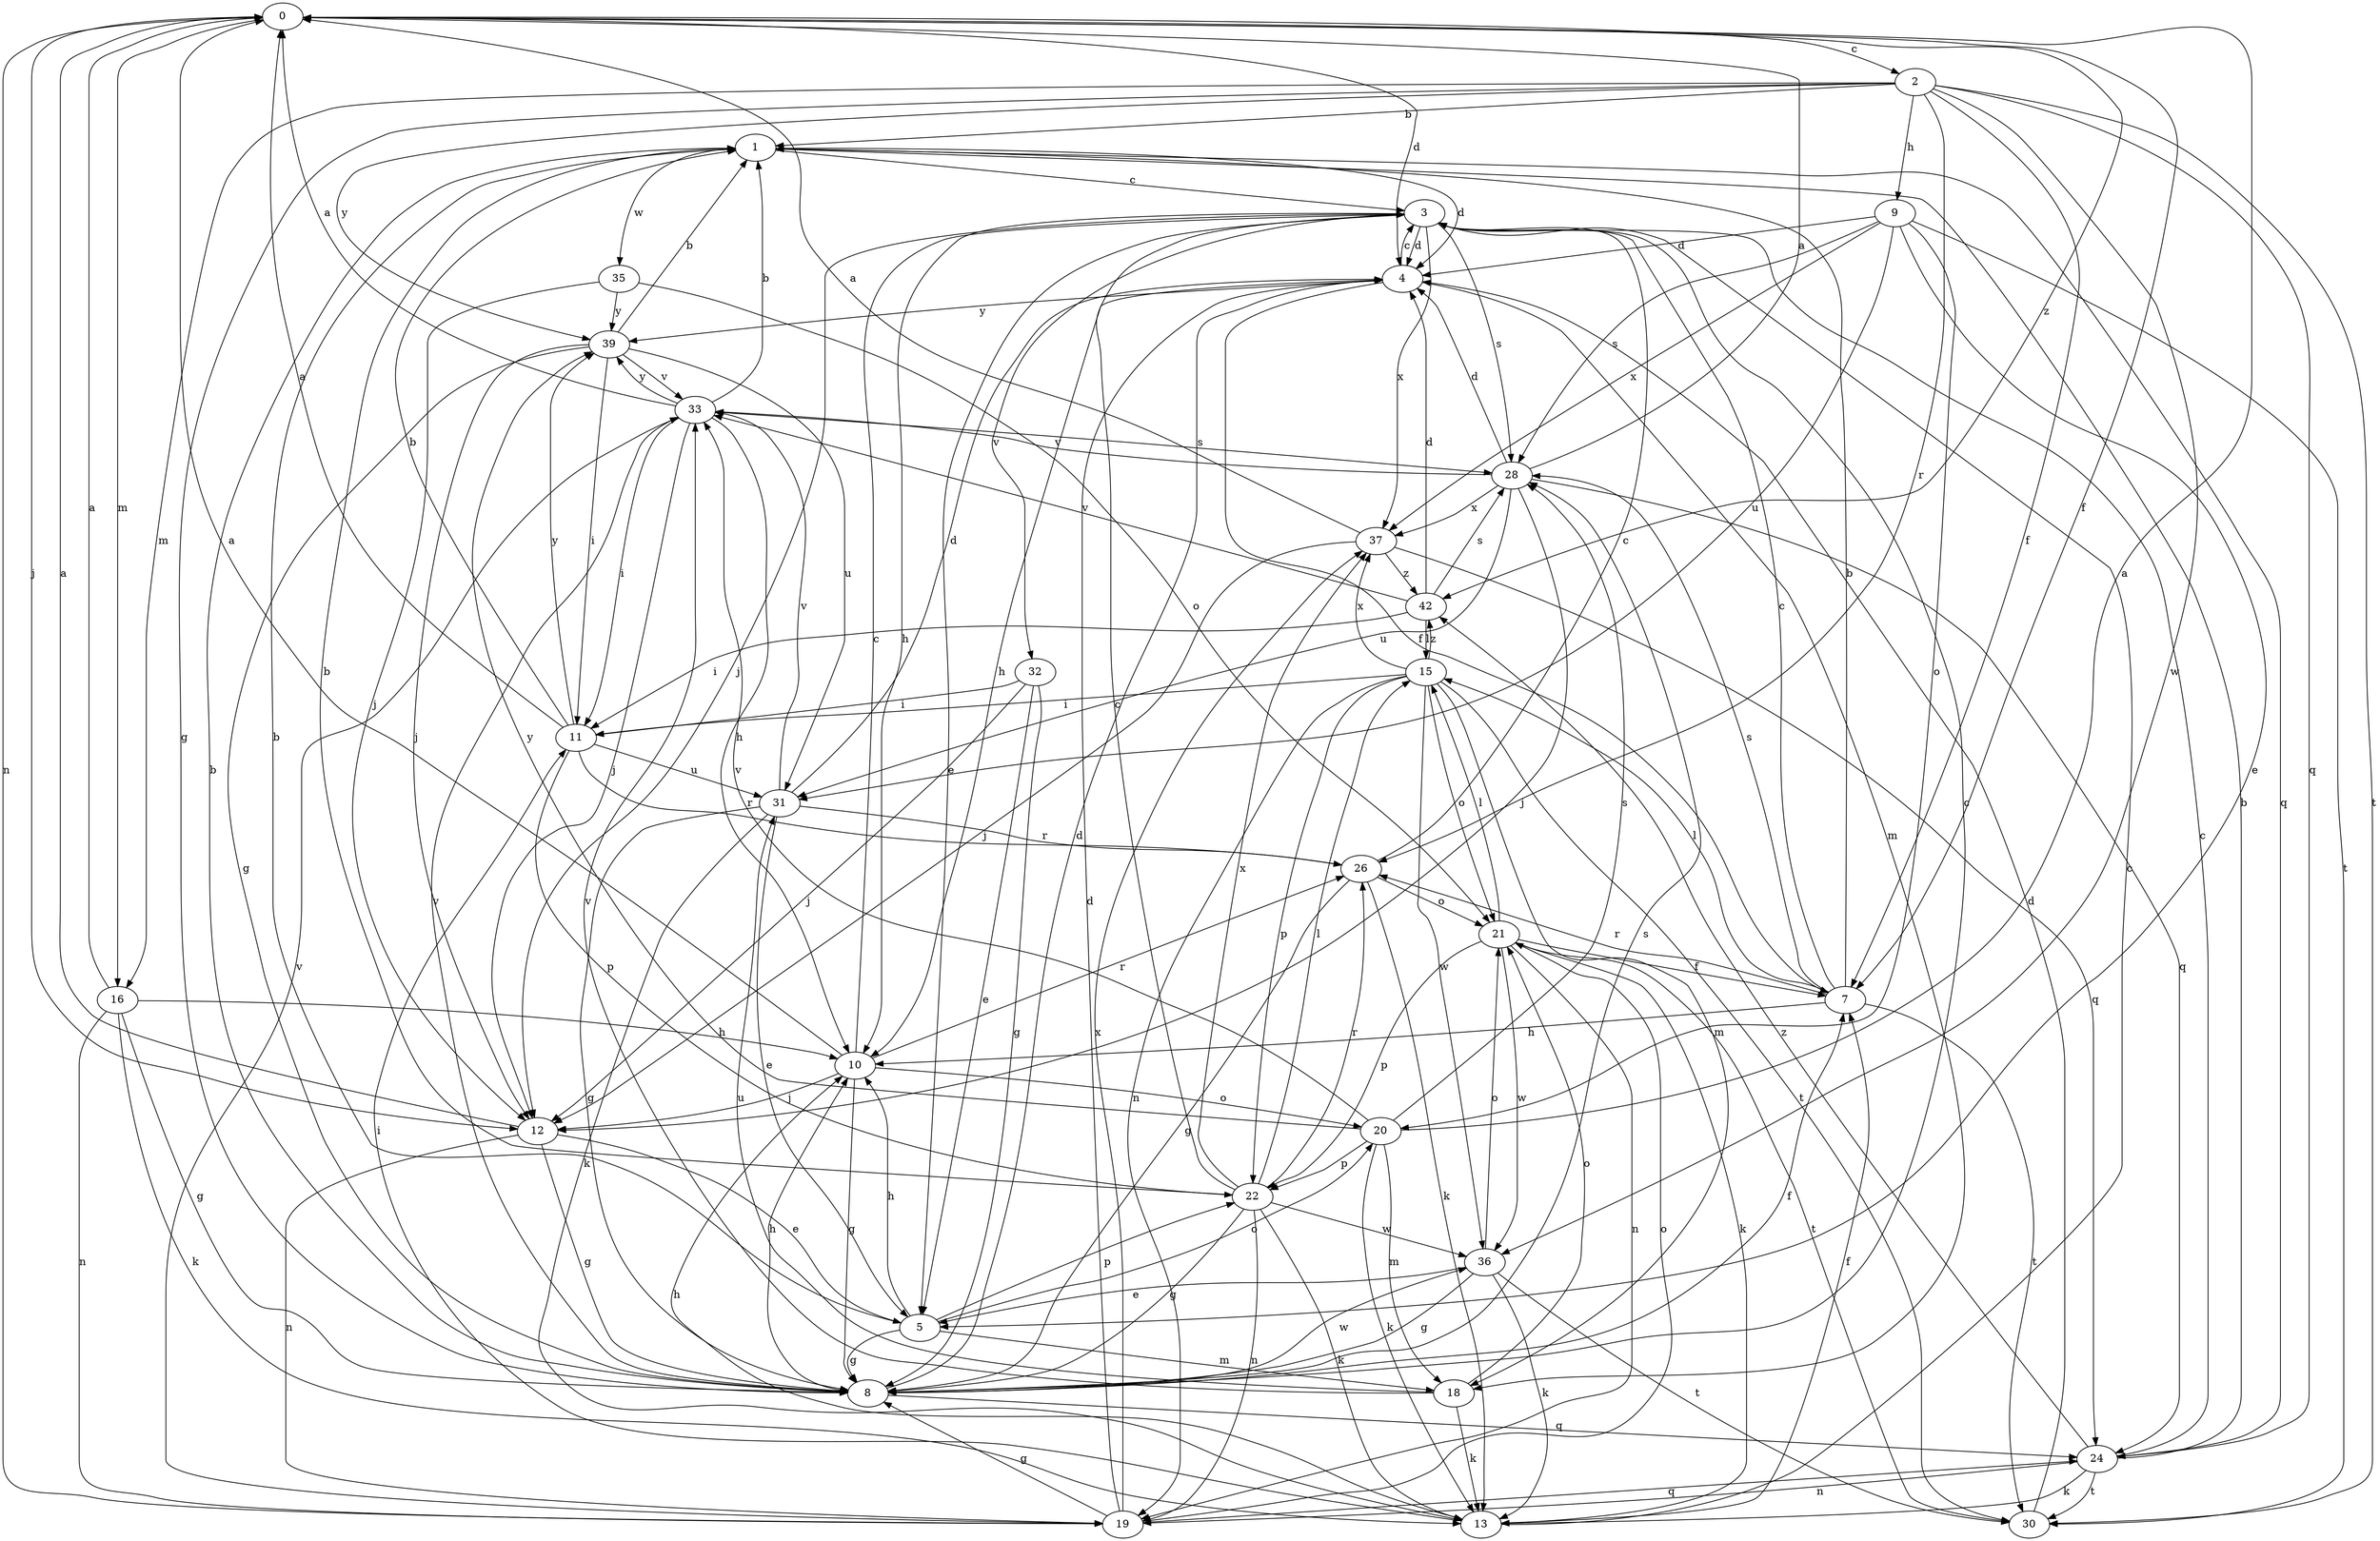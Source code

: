 strict digraph  {
0;
1;
2;
3;
4;
5;
7;
8;
9;
10;
11;
12;
13;
15;
16;
18;
19;
20;
21;
22;
24;
26;
28;
30;
31;
32;
33;
35;
36;
37;
39;
42;
0 -> 2  [label=c];
0 -> 4  [label=d];
0 -> 7  [label=f];
0 -> 12  [label=j];
0 -> 16  [label=m];
0 -> 19  [label=n];
0 -> 42  [label=z];
1 -> 3  [label=c];
1 -> 4  [label=d];
1 -> 24  [label=q];
1 -> 35  [label=w];
2 -> 1  [label=b];
2 -> 7  [label=f];
2 -> 8  [label=g];
2 -> 9  [label=h];
2 -> 16  [label=m];
2 -> 24  [label=q];
2 -> 26  [label=r];
2 -> 30  [label=t];
2 -> 36  [label=w];
2 -> 39  [label=y];
3 -> 4  [label=d];
3 -> 5  [label=e];
3 -> 10  [label=h];
3 -> 12  [label=j];
3 -> 28  [label=s];
3 -> 32  [label=v];
3 -> 37  [label=x];
4 -> 3  [label=c];
4 -> 7  [label=f];
4 -> 10  [label=h];
4 -> 18  [label=m];
4 -> 39  [label=y];
5 -> 1  [label=b];
5 -> 8  [label=g];
5 -> 10  [label=h];
5 -> 18  [label=m];
5 -> 20  [label=o];
5 -> 22  [label=p];
7 -> 1  [label=b];
7 -> 3  [label=c];
7 -> 10  [label=h];
7 -> 15  [label=l];
7 -> 26  [label=r];
7 -> 28  [label=s];
7 -> 30  [label=t];
8 -> 1  [label=b];
8 -> 3  [label=c];
8 -> 4  [label=d];
8 -> 7  [label=f];
8 -> 10  [label=h];
8 -> 24  [label=q];
8 -> 28  [label=s];
8 -> 33  [label=v];
8 -> 36  [label=w];
9 -> 4  [label=d];
9 -> 5  [label=e];
9 -> 20  [label=o];
9 -> 28  [label=s];
9 -> 30  [label=t];
9 -> 31  [label=u];
9 -> 37  [label=x];
10 -> 0  [label=a];
10 -> 3  [label=c];
10 -> 8  [label=g];
10 -> 12  [label=j];
10 -> 20  [label=o];
10 -> 26  [label=r];
11 -> 0  [label=a];
11 -> 1  [label=b];
11 -> 22  [label=p];
11 -> 26  [label=r];
11 -> 31  [label=u];
11 -> 39  [label=y];
12 -> 0  [label=a];
12 -> 5  [label=e];
12 -> 8  [label=g];
12 -> 19  [label=n];
13 -> 3  [label=c];
13 -> 7  [label=f];
13 -> 10  [label=h];
13 -> 11  [label=i];
15 -> 11  [label=i];
15 -> 18  [label=m];
15 -> 19  [label=n];
15 -> 21  [label=o];
15 -> 22  [label=p];
15 -> 30  [label=t];
15 -> 36  [label=w];
15 -> 37  [label=x];
15 -> 42  [label=z];
16 -> 0  [label=a];
16 -> 8  [label=g];
16 -> 10  [label=h];
16 -> 13  [label=k];
16 -> 19  [label=n];
18 -> 13  [label=k];
18 -> 21  [label=o];
18 -> 31  [label=u];
18 -> 33  [label=v];
19 -> 4  [label=d];
19 -> 8  [label=g];
19 -> 21  [label=o];
19 -> 24  [label=q];
19 -> 33  [label=v];
19 -> 37  [label=x];
20 -> 0  [label=a];
20 -> 13  [label=k];
20 -> 18  [label=m];
20 -> 22  [label=p];
20 -> 28  [label=s];
20 -> 33  [label=v];
20 -> 39  [label=y];
21 -> 7  [label=f];
21 -> 13  [label=k];
21 -> 15  [label=l];
21 -> 19  [label=n];
21 -> 22  [label=p];
21 -> 30  [label=t];
21 -> 36  [label=w];
22 -> 1  [label=b];
22 -> 3  [label=c];
22 -> 8  [label=g];
22 -> 13  [label=k];
22 -> 15  [label=l];
22 -> 19  [label=n];
22 -> 26  [label=r];
22 -> 36  [label=w];
22 -> 37  [label=x];
24 -> 1  [label=b];
24 -> 3  [label=c];
24 -> 13  [label=k];
24 -> 19  [label=n];
24 -> 30  [label=t];
24 -> 42  [label=z];
26 -> 3  [label=c];
26 -> 8  [label=g];
26 -> 13  [label=k];
26 -> 21  [label=o];
28 -> 0  [label=a];
28 -> 4  [label=d];
28 -> 12  [label=j];
28 -> 24  [label=q];
28 -> 31  [label=u];
28 -> 33  [label=v];
28 -> 37  [label=x];
30 -> 4  [label=d];
31 -> 4  [label=d];
31 -> 5  [label=e];
31 -> 8  [label=g];
31 -> 13  [label=k];
31 -> 26  [label=r];
31 -> 33  [label=v];
32 -> 5  [label=e];
32 -> 8  [label=g];
32 -> 11  [label=i];
32 -> 12  [label=j];
33 -> 0  [label=a];
33 -> 1  [label=b];
33 -> 10  [label=h];
33 -> 11  [label=i];
33 -> 12  [label=j];
33 -> 28  [label=s];
33 -> 39  [label=y];
35 -> 12  [label=j];
35 -> 21  [label=o];
35 -> 39  [label=y];
36 -> 5  [label=e];
36 -> 8  [label=g];
36 -> 13  [label=k];
36 -> 21  [label=o];
36 -> 30  [label=t];
37 -> 0  [label=a];
37 -> 12  [label=j];
37 -> 24  [label=q];
37 -> 42  [label=z];
39 -> 1  [label=b];
39 -> 8  [label=g];
39 -> 11  [label=i];
39 -> 12  [label=j];
39 -> 31  [label=u];
39 -> 33  [label=v];
42 -> 4  [label=d];
42 -> 11  [label=i];
42 -> 15  [label=l];
42 -> 28  [label=s];
42 -> 33  [label=v];
}
